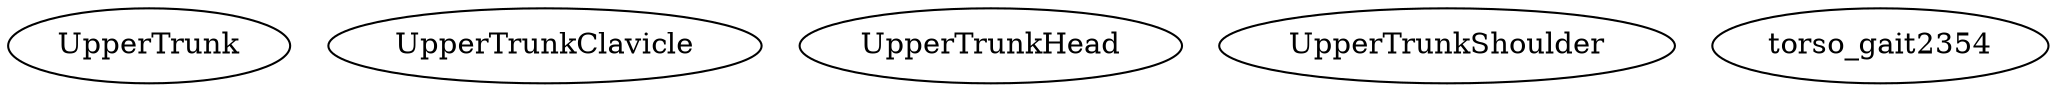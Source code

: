 /* Created by mdot for Matlab */
digraph m2html {

  UpperTrunk [URL="UpperTrunk.html"];
  UpperTrunkClavicle [URL="UpperTrunkClavicle.html"];
  UpperTrunkHead [URL="UpperTrunkHead.html"];
  UpperTrunkShoulder [URL="UpperTrunkShoulder.html"];
  torso_gait2354 [URL="torso_gait2354.html"];
}